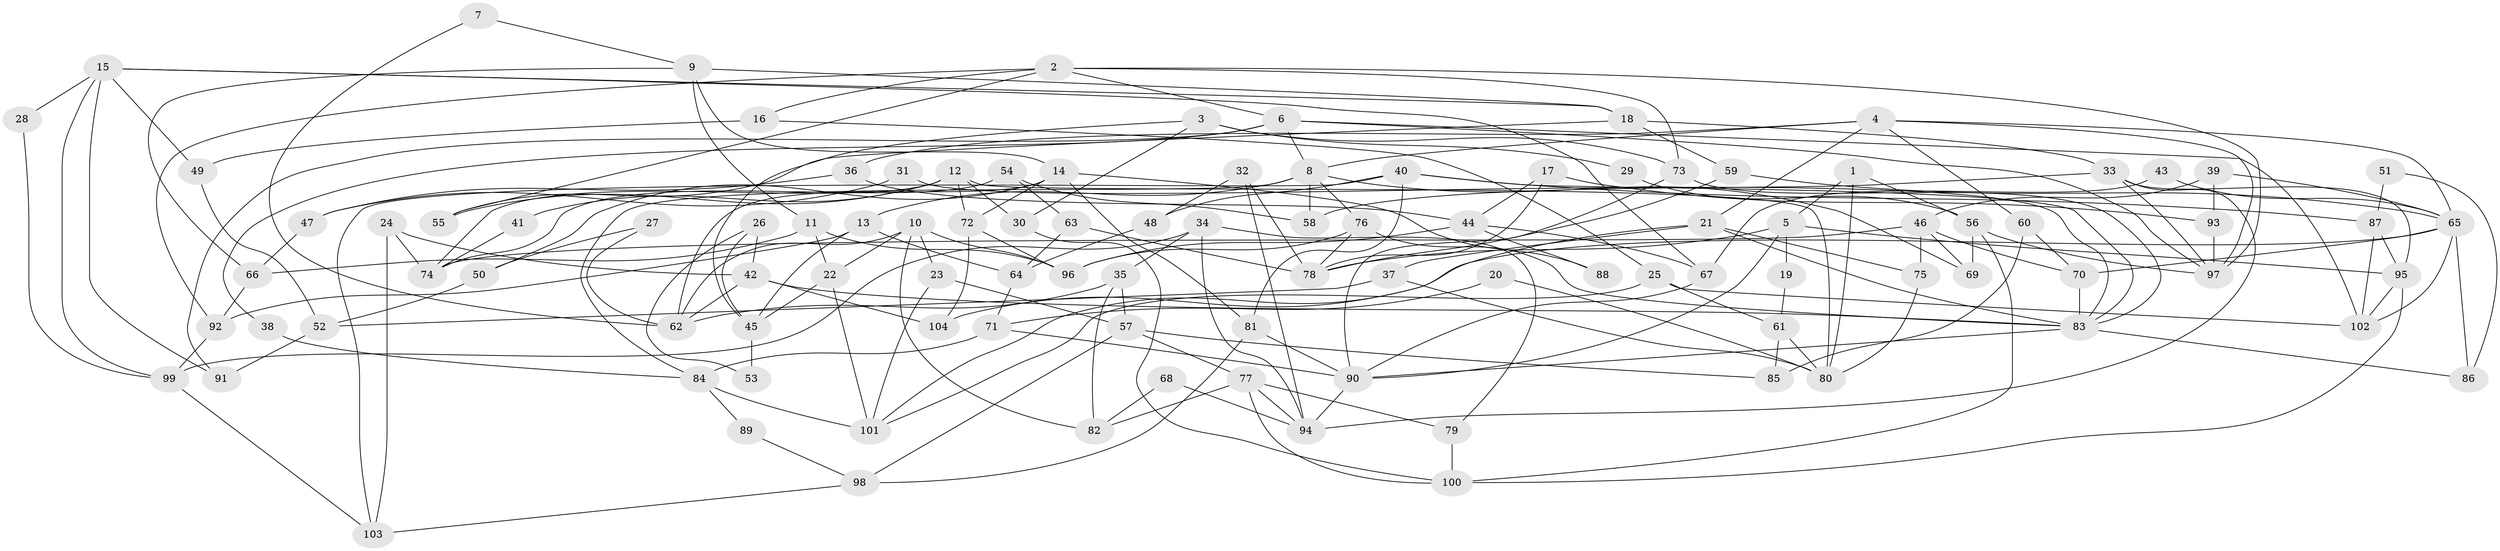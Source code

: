 // Generated by graph-tools (version 1.1) at 2025/49/03/09/25 04:49:55]
// undirected, 104 vertices, 208 edges
graph export_dot {
graph [start="1"]
  node [color=gray90,style=filled];
  1;
  2;
  3;
  4;
  5;
  6;
  7;
  8;
  9;
  10;
  11;
  12;
  13;
  14;
  15;
  16;
  17;
  18;
  19;
  20;
  21;
  22;
  23;
  24;
  25;
  26;
  27;
  28;
  29;
  30;
  31;
  32;
  33;
  34;
  35;
  36;
  37;
  38;
  39;
  40;
  41;
  42;
  43;
  44;
  45;
  46;
  47;
  48;
  49;
  50;
  51;
  52;
  53;
  54;
  55;
  56;
  57;
  58;
  59;
  60;
  61;
  62;
  63;
  64;
  65;
  66;
  67;
  68;
  69;
  70;
  71;
  72;
  73;
  74;
  75;
  76;
  77;
  78;
  79;
  80;
  81;
  82;
  83;
  84;
  85;
  86;
  87;
  88;
  89;
  90;
  91;
  92;
  93;
  94;
  95;
  96;
  97;
  98;
  99;
  100;
  101;
  102;
  103;
  104;
  1 -- 56;
  1 -- 80;
  1 -- 5;
  2 -- 73;
  2 -- 6;
  2 -- 16;
  2 -- 55;
  2 -- 92;
  2 -- 97;
  3 -- 45;
  3 -- 73;
  3 -- 29;
  3 -- 30;
  4 -- 97;
  4 -- 65;
  4 -- 8;
  4 -- 21;
  4 -- 36;
  4 -- 60;
  5 -- 95;
  5 -- 19;
  5 -- 78;
  5 -- 90;
  6 -- 97;
  6 -- 8;
  6 -- 38;
  6 -- 91;
  6 -- 102;
  7 -- 62;
  7 -- 9;
  8 -- 76;
  8 -- 13;
  8 -- 58;
  8 -- 69;
  8 -- 84;
  9 -- 18;
  9 -- 11;
  9 -- 14;
  9 -- 66;
  10 -- 22;
  10 -- 96;
  10 -- 23;
  10 -- 62;
  10 -- 82;
  11 -- 96;
  11 -- 66;
  11 -- 22;
  12 -- 30;
  12 -- 55;
  12 -- 41;
  12 -- 72;
  12 -- 74;
  12 -- 80;
  13 -- 92;
  13 -- 45;
  13 -- 64;
  14 -- 62;
  14 -- 50;
  14 -- 72;
  14 -- 81;
  14 -- 88;
  15 -- 18;
  15 -- 91;
  15 -- 28;
  15 -- 49;
  15 -- 67;
  15 -- 99;
  16 -- 25;
  16 -- 49;
  17 -- 44;
  17 -- 78;
  17 -- 93;
  18 -- 59;
  18 -- 33;
  18 -- 55;
  19 -- 61;
  20 -- 71;
  20 -- 80;
  21 -- 75;
  21 -- 37;
  21 -- 83;
  21 -- 101;
  22 -- 101;
  22 -- 45;
  23 -- 101;
  23 -- 57;
  24 -- 103;
  24 -- 42;
  24 -- 74;
  25 -- 102;
  25 -- 101;
  25 -- 61;
  26 -- 42;
  26 -- 45;
  26 -- 53;
  27 -- 50;
  27 -- 62;
  28 -- 99;
  29 -- 56;
  30 -- 100;
  31 -- 83;
  31 -- 47;
  32 -- 94;
  32 -- 78;
  32 -- 48;
  33 -- 94;
  33 -- 95;
  33 -- 58;
  33 -- 97;
  34 -- 35;
  34 -- 99;
  34 -- 79;
  34 -- 94;
  35 -- 57;
  35 -- 62;
  35 -- 82;
  36 -- 44;
  36 -- 47;
  37 -- 80;
  37 -- 52;
  38 -- 84;
  39 -- 65;
  39 -- 93;
  39 -- 46;
  40 -- 83;
  40 -- 81;
  40 -- 48;
  40 -- 87;
  40 -- 103;
  41 -- 74;
  42 -- 104;
  42 -- 83;
  42 -- 62;
  43 -- 67;
  43 -- 65;
  44 -- 67;
  44 -- 96;
  44 -- 88;
  45 -- 53;
  46 -- 74;
  46 -- 69;
  46 -- 70;
  46 -- 75;
  47 -- 66;
  48 -- 64;
  49 -- 52;
  50 -- 52;
  51 -- 86;
  51 -- 87;
  52 -- 91;
  54 -- 74;
  54 -- 58;
  54 -- 63;
  56 -- 97;
  56 -- 69;
  56 -- 100;
  57 -- 77;
  57 -- 85;
  57 -- 98;
  59 -- 78;
  59 -- 65;
  60 -- 70;
  60 -- 85;
  61 -- 85;
  61 -- 80;
  63 -- 64;
  63 -- 78;
  64 -- 71;
  65 -- 70;
  65 -- 102;
  65 -- 86;
  65 -- 104;
  66 -- 92;
  67 -- 90;
  68 -- 82;
  68 -- 94;
  70 -- 83;
  71 -- 90;
  71 -- 84;
  72 -- 96;
  72 -- 104;
  73 -- 90;
  73 -- 83;
  75 -- 80;
  76 -- 78;
  76 -- 83;
  76 -- 96;
  77 -- 100;
  77 -- 82;
  77 -- 79;
  77 -- 94;
  79 -- 100;
  81 -- 90;
  81 -- 98;
  83 -- 90;
  83 -- 86;
  84 -- 89;
  84 -- 101;
  87 -- 102;
  87 -- 95;
  89 -- 98;
  90 -- 94;
  92 -- 99;
  93 -- 97;
  95 -- 100;
  95 -- 102;
  98 -- 103;
  99 -- 103;
}

